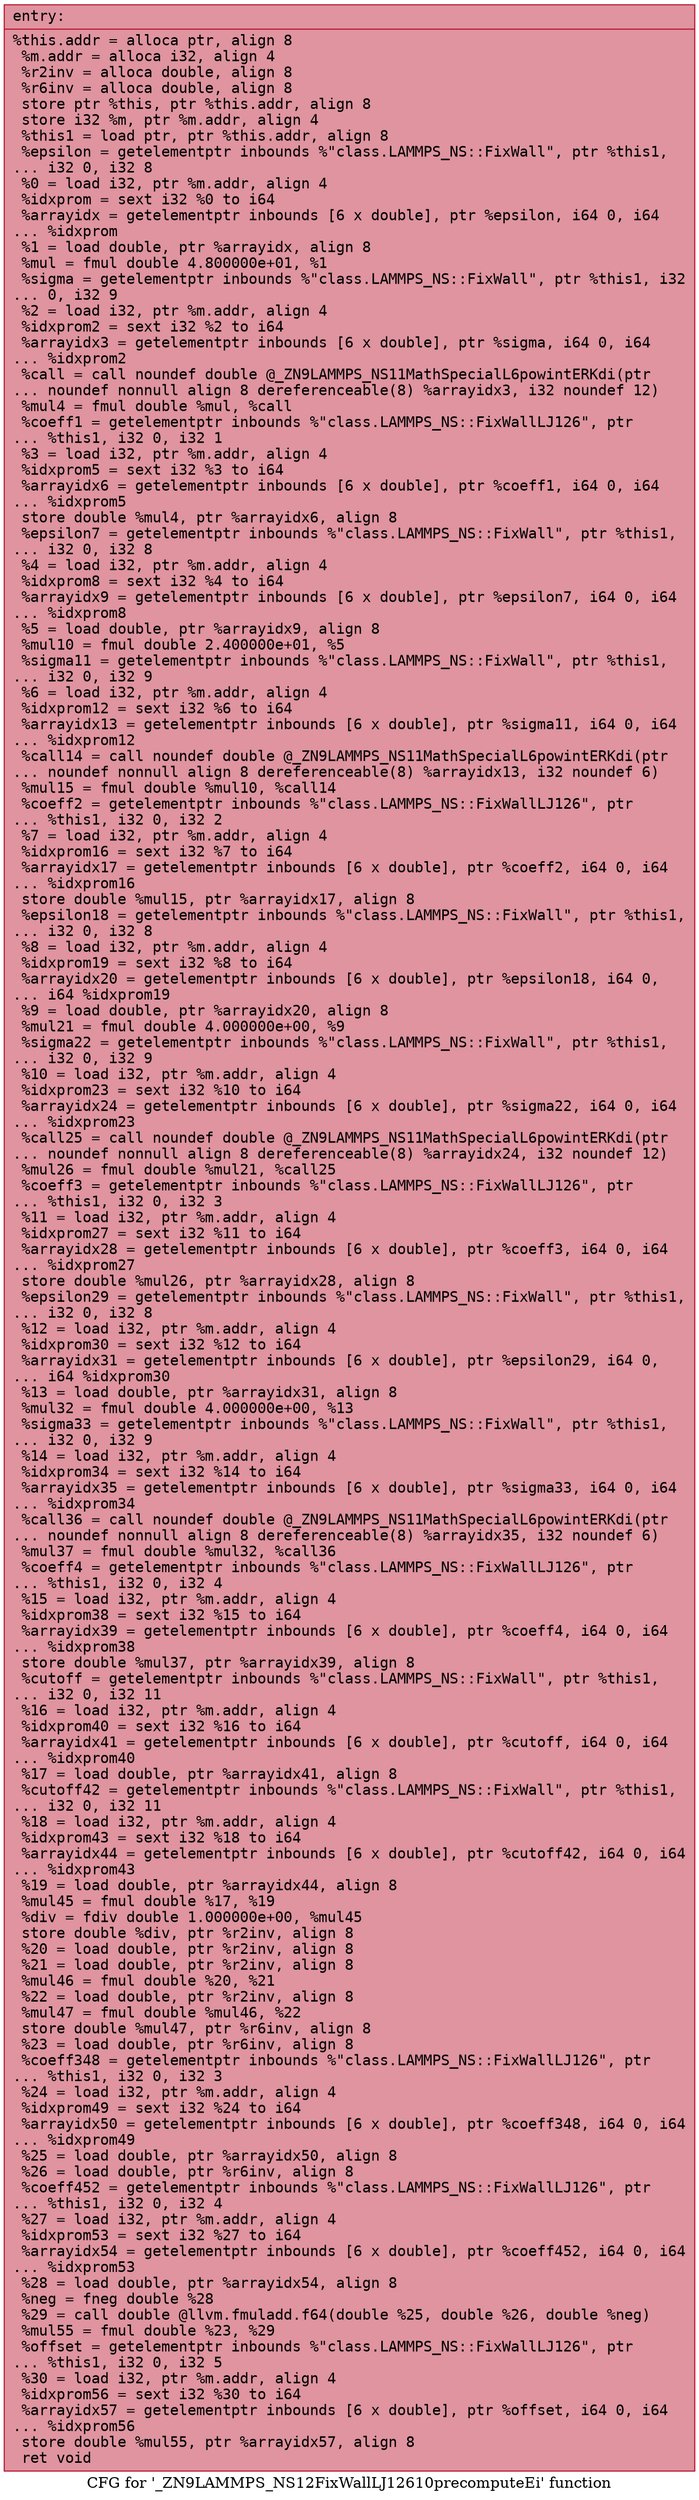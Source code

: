 digraph "CFG for '_ZN9LAMMPS_NS12FixWallLJ12610precomputeEi' function" {
	label="CFG for '_ZN9LAMMPS_NS12FixWallLJ12610precomputeEi' function";

	Node0x559d87492640 [shape=record,color="#b70d28ff", style=filled, fillcolor="#b70d2870" fontname="Courier",label="{entry:\l|  %this.addr = alloca ptr, align 8\l  %m.addr = alloca i32, align 4\l  %r2inv = alloca double, align 8\l  %r6inv = alloca double, align 8\l  store ptr %this, ptr %this.addr, align 8\l  store i32 %m, ptr %m.addr, align 4\l  %this1 = load ptr, ptr %this.addr, align 8\l  %epsilon = getelementptr inbounds %\"class.LAMMPS_NS::FixWall\", ptr %this1,\l... i32 0, i32 8\l  %0 = load i32, ptr %m.addr, align 4\l  %idxprom = sext i32 %0 to i64\l  %arrayidx = getelementptr inbounds [6 x double], ptr %epsilon, i64 0, i64\l... %idxprom\l  %1 = load double, ptr %arrayidx, align 8\l  %mul = fmul double 4.800000e+01, %1\l  %sigma = getelementptr inbounds %\"class.LAMMPS_NS::FixWall\", ptr %this1, i32\l... 0, i32 9\l  %2 = load i32, ptr %m.addr, align 4\l  %idxprom2 = sext i32 %2 to i64\l  %arrayidx3 = getelementptr inbounds [6 x double], ptr %sigma, i64 0, i64\l... %idxprom2\l  %call = call noundef double @_ZN9LAMMPS_NS11MathSpecialL6powintERKdi(ptr\l... noundef nonnull align 8 dereferenceable(8) %arrayidx3, i32 noundef 12)\l  %mul4 = fmul double %mul, %call\l  %coeff1 = getelementptr inbounds %\"class.LAMMPS_NS::FixWallLJ126\", ptr\l... %this1, i32 0, i32 1\l  %3 = load i32, ptr %m.addr, align 4\l  %idxprom5 = sext i32 %3 to i64\l  %arrayidx6 = getelementptr inbounds [6 x double], ptr %coeff1, i64 0, i64\l... %idxprom5\l  store double %mul4, ptr %arrayidx6, align 8\l  %epsilon7 = getelementptr inbounds %\"class.LAMMPS_NS::FixWall\", ptr %this1,\l... i32 0, i32 8\l  %4 = load i32, ptr %m.addr, align 4\l  %idxprom8 = sext i32 %4 to i64\l  %arrayidx9 = getelementptr inbounds [6 x double], ptr %epsilon7, i64 0, i64\l... %idxprom8\l  %5 = load double, ptr %arrayidx9, align 8\l  %mul10 = fmul double 2.400000e+01, %5\l  %sigma11 = getelementptr inbounds %\"class.LAMMPS_NS::FixWall\", ptr %this1,\l... i32 0, i32 9\l  %6 = load i32, ptr %m.addr, align 4\l  %idxprom12 = sext i32 %6 to i64\l  %arrayidx13 = getelementptr inbounds [6 x double], ptr %sigma11, i64 0, i64\l... %idxprom12\l  %call14 = call noundef double @_ZN9LAMMPS_NS11MathSpecialL6powintERKdi(ptr\l... noundef nonnull align 8 dereferenceable(8) %arrayidx13, i32 noundef 6)\l  %mul15 = fmul double %mul10, %call14\l  %coeff2 = getelementptr inbounds %\"class.LAMMPS_NS::FixWallLJ126\", ptr\l... %this1, i32 0, i32 2\l  %7 = load i32, ptr %m.addr, align 4\l  %idxprom16 = sext i32 %7 to i64\l  %arrayidx17 = getelementptr inbounds [6 x double], ptr %coeff2, i64 0, i64\l... %idxprom16\l  store double %mul15, ptr %arrayidx17, align 8\l  %epsilon18 = getelementptr inbounds %\"class.LAMMPS_NS::FixWall\", ptr %this1,\l... i32 0, i32 8\l  %8 = load i32, ptr %m.addr, align 4\l  %idxprom19 = sext i32 %8 to i64\l  %arrayidx20 = getelementptr inbounds [6 x double], ptr %epsilon18, i64 0,\l... i64 %idxprom19\l  %9 = load double, ptr %arrayidx20, align 8\l  %mul21 = fmul double 4.000000e+00, %9\l  %sigma22 = getelementptr inbounds %\"class.LAMMPS_NS::FixWall\", ptr %this1,\l... i32 0, i32 9\l  %10 = load i32, ptr %m.addr, align 4\l  %idxprom23 = sext i32 %10 to i64\l  %arrayidx24 = getelementptr inbounds [6 x double], ptr %sigma22, i64 0, i64\l... %idxprom23\l  %call25 = call noundef double @_ZN9LAMMPS_NS11MathSpecialL6powintERKdi(ptr\l... noundef nonnull align 8 dereferenceable(8) %arrayidx24, i32 noundef 12)\l  %mul26 = fmul double %mul21, %call25\l  %coeff3 = getelementptr inbounds %\"class.LAMMPS_NS::FixWallLJ126\", ptr\l... %this1, i32 0, i32 3\l  %11 = load i32, ptr %m.addr, align 4\l  %idxprom27 = sext i32 %11 to i64\l  %arrayidx28 = getelementptr inbounds [6 x double], ptr %coeff3, i64 0, i64\l... %idxprom27\l  store double %mul26, ptr %arrayidx28, align 8\l  %epsilon29 = getelementptr inbounds %\"class.LAMMPS_NS::FixWall\", ptr %this1,\l... i32 0, i32 8\l  %12 = load i32, ptr %m.addr, align 4\l  %idxprom30 = sext i32 %12 to i64\l  %arrayidx31 = getelementptr inbounds [6 x double], ptr %epsilon29, i64 0,\l... i64 %idxprom30\l  %13 = load double, ptr %arrayidx31, align 8\l  %mul32 = fmul double 4.000000e+00, %13\l  %sigma33 = getelementptr inbounds %\"class.LAMMPS_NS::FixWall\", ptr %this1,\l... i32 0, i32 9\l  %14 = load i32, ptr %m.addr, align 4\l  %idxprom34 = sext i32 %14 to i64\l  %arrayidx35 = getelementptr inbounds [6 x double], ptr %sigma33, i64 0, i64\l... %idxprom34\l  %call36 = call noundef double @_ZN9LAMMPS_NS11MathSpecialL6powintERKdi(ptr\l... noundef nonnull align 8 dereferenceable(8) %arrayidx35, i32 noundef 6)\l  %mul37 = fmul double %mul32, %call36\l  %coeff4 = getelementptr inbounds %\"class.LAMMPS_NS::FixWallLJ126\", ptr\l... %this1, i32 0, i32 4\l  %15 = load i32, ptr %m.addr, align 4\l  %idxprom38 = sext i32 %15 to i64\l  %arrayidx39 = getelementptr inbounds [6 x double], ptr %coeff4, i64 0, i64\l... %idxprom38\l  store double %mul37, ptr %arrayidx39, align 8\l  %cutoff = getelementptr inbounds %\"class.LAMMPS_NS::FixWall\", ptr %this1,\l... i32 0, i32 11\l  %16 = load i32, ptr %m.addr, align 4\l  %idxprom40 = sext i32 %16 to i64\l  %arrayidx41 = getelementptr inbounds [6 x double], ptr %cutoff, i64 0, i64\l... %idxprom40\l  %17 = load double, ptr %arrayidx41, align 8\l  %cutoff42 = getelementptr inbounds %\"class.LAMMPS_NS::FixWall\", ptr %this1,\l... i32 0, i32 11\l  %18 = load i32, ptr %m.addr, align 4\l  %idxprom43 = sext i32 %18 to i64\l  %arrayidx44 = getelementptr inbounds [6 x double], ptr %cutoff42, i64 0, i64\l... %idxprom43\l  %19 = load double, ptr %arrayidx44, align 8\l  %mul45 = fmul double %17, %19\l  %div = fdiv double 1.000000e+00, %mul45\l  store double %div, ptr %r2inv, align 8\l  %20 = load double, ptr %r2inv, align 8\l  %21 = load double, ptr %r2inv, align 8\l  %mul46 = fmul double %20, %21\l  %22 = load double, ptr %r2inv, align 8\l  %mul47 = fmul double %mul46, %22\l  store double %mul47, ptr %r6inv, align 8\l  %23 = load double, ptr %r6inv, align 8\l  %coeff348 = getelementptr inbounds %\"class.LAMMPS_NS::FixWallLJ126\", ptr\l... %this1, i32 0, i32 3\l  %24 = load i32, ptr %m.addr, align 4\l  %idxprom49 = sext i32 %24 to i64\l  %arrayidx50 = getelementptr inbounds [6 x double], ptr %coeff348, i64 0, i64\l... %idxprom49\l  %25 = load double, ptr %arrayidx50, align 8\l  %26 = load double, ptr %r6inv, align 8\l  %coeff452 = getelementptr inbounds %\"class.LAMMPS_NS::FixWallLJ126\", ptr\l... %this1, i32 0, i32 4\l  %27 = load i32, ptr %m.addr, align 4\l  %idxprom53 = sext i32 %27 to i64\l  %arrayidx54 = getelementptr inbounds [6 x double], ptr %coeff452, i64 0, i64\l... %idxprom53\l  %28 = load double, ptr %arrayidx54, align 8\l  %neg = fneg double %28\l  %29 = call double @llvm.fmuladd.f64(double %25, double %26, double %neg)\l  %mul55 = fmul double %23, %29\l  %offset = getelementptr inbounds %\"class.LAMMPS_NS::FixWallLJ126\", ptr\l... %this1, i32 0, i32 5\l  %30 = load i32, ptr %m.addr, align 4\l  %idxprom56 = sext i32 %30 to i64\l  %arrayidx57 = getelementptr inbounds [6 x double], ptr %offset, i64 0, i64\l... %idxprom56\l  store double %mul55, ptr %arrayidx57, align 8\l  ret void\l}"];
}
